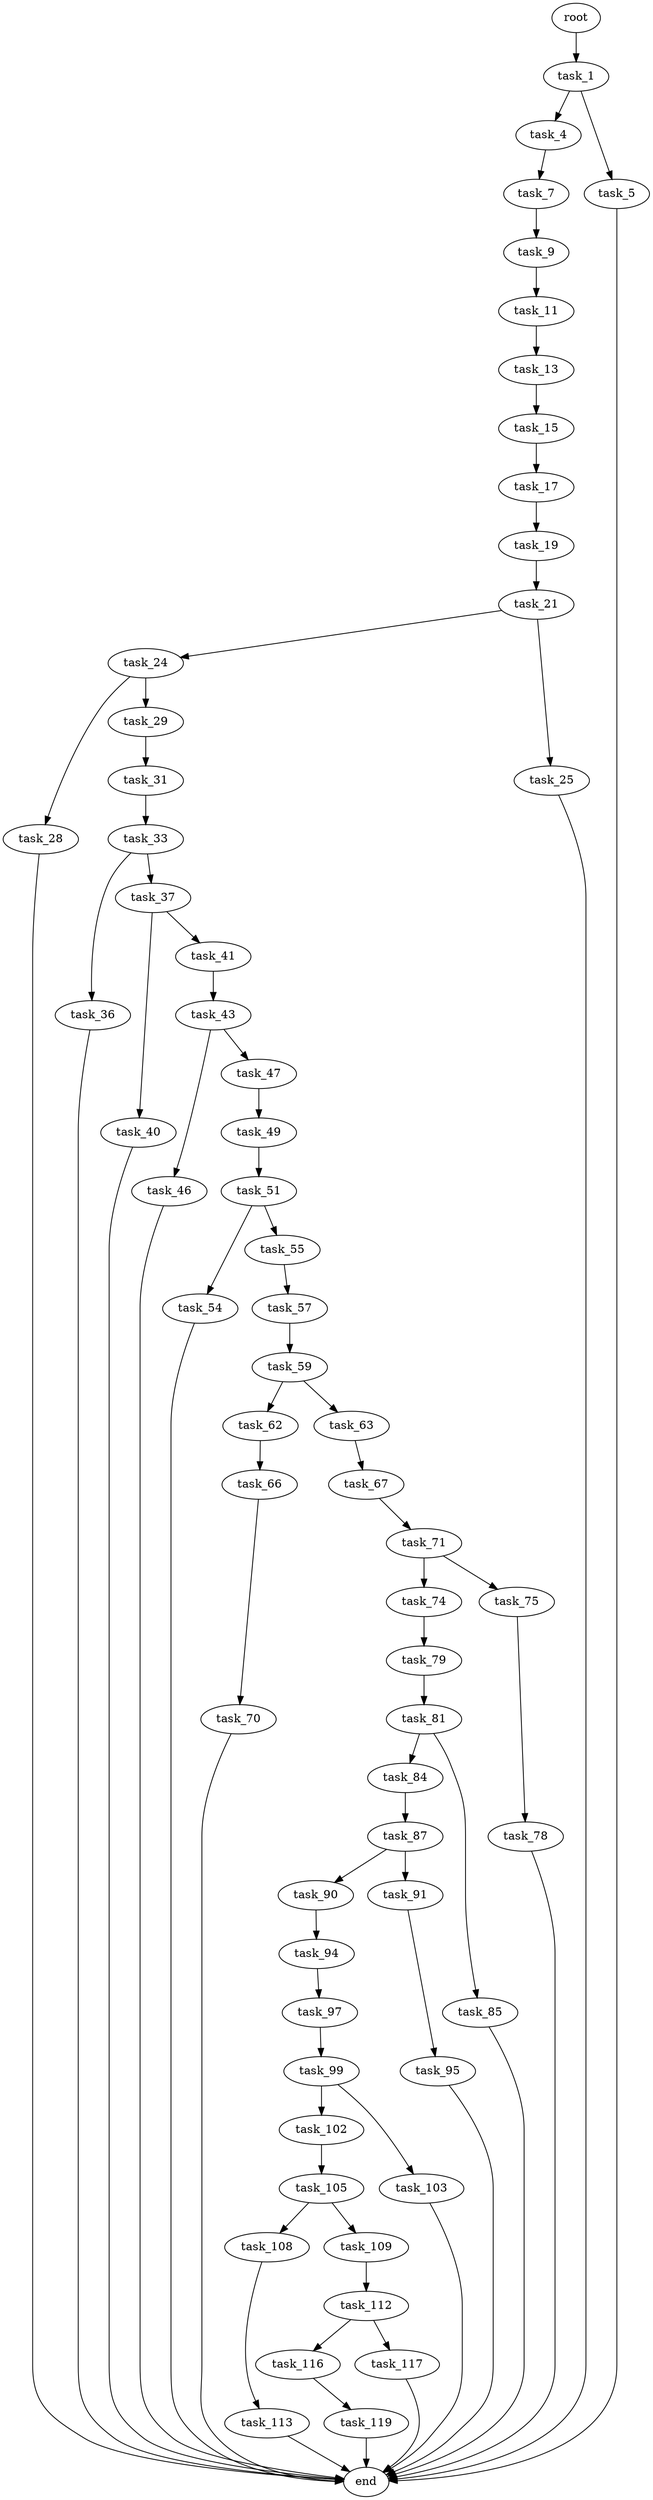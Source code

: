 digraph G {
  root [size="0.000000"];
  task_1 [size="1073741824000.000000"];
  task_4 [size="450224639813.000000"];
  task_5 [size="134217728000.000000"];
  task_7 [size="1082889220742.000000"];
  end [size="0.000000"];
  task_9 [size="220048542752.000000"];
  task_11 [size="31580642832.000000"];
  task_13 [size="8589934592.000000"];
  task_15 [size="28577546162.000000"];
  task_17 [size="1073741824000.000000"];
  task_19 [size="485744914304.000000"];
  task_21 [size="6996344002.000000"];
  task_24 [size="21733847778.000000"];
  task_25 [size="549755813888.000000"];
  task_28 [size="1480815739.000000"];
  task_29 [size="16433154838.000000"];
  task_31 [size="1260197639.000000"];
  task_33 [size="587581586696.000000"];
  task_36 [size="782757789696.000000"];
  task_37 [size="782757789696.000000"];
  task_40 [size="134217728000.000000"];
  task_41 [size="161313210264.000000"];
  task_43 [size="368293445632.000000"];
  task_46 [size="134217728000.000000"];
  task_47 [size="134217728000.000000"];
  task_49 [size="978388835029.000000"];
  task_51 [size="49616062764.000000"];
  task_54 [size="8589934592.000000"];
  task_55 [size="569145969072.000000"];
  task_57 [size="10759733202.000000"];
  task_59 [size="549755813888.000000"];
  task_62 [size="33525991806.000000"];
  task_63 [size="4201450264.000000"];
  task_66 [size="134217728000.000000"];
  task_67 [size="10114366140.000000"];
  task_70 [size="6182481016.000000"];
  task_71 [size="1073741824000.000000"];
  task_74 [size="549755813888.000000"];
  task_75 [size="782757789696.000000"];
  task_79 [size="342811842807.000000"];
  task_78 [size="22600538358.000000"];
  task_81 [size="1073741824000.000000"];
  task_84 [size="1073741824000.000000"];
  task_85 [size="549755813888.000000"];
  task_87 [size="1073741824000.000000"];
  task_90 [size="231928233984.000000"];
  task_91 [size="231928233984.000000"];
  task_94 [size="8589934592.000000"];
  task_95 [size="4367419358.000000"];
  task_97 [size="134217728000.000000"];
  task_99 [size="3620077952.000000"];
  task_102 [size="11569919589.000000"];
  task_103 [size="35814422938.000000"];
  task_105 [size="1455982832.000000"];
  task_108 [size="134217728000.000000"];
  task_109 [size="25558574962.000000"];
  task_113 [size="46231653284.000000"];
  task_112 [size="782757789696.000000"];
  task_116 [size="231928233984.000000"];
  task_117 [size="8589934592.000000"];
  task_119 [size="8589934592.000000"];

  root -> task_1 [size="1.000000"];
  task_1 -> task_4 [size="838860800.000000"];
  task_1 -> task_5 [size="838860800.000000"];
  task_4 -> task_7 [size="301989888.000000"];
  task_5 -> end [size="1.000000"];
  task_7 -> task_9 [size="838860800.000000"];
  task_9 -> task_11 [size="679477248.000000"];
  task_11 -> task_13 [size="536870912.000000"];
  task_13 -> task_15 [size="33554432.000000"];
  task_15 -> task_17 [size="536870912.000000"];
  task_17 -> task_19 [size="838860800.000000"];
  task_19 -> task_21 [size="536870912.000000"];
  task_21 -> task_24 [size="134217728.000000"];
  task_21 -> task_25 [size="134217728.000000"];
  task_24 -> task_28 [size="679477248.000000"];
  task_24 -> task_29 [size="679477248.000000"];
  task_25 -> end [size="1.000000"];
  task_28 -> end [size="1.000000"];
  task_29 -> task_31 [size="411041792.000000"];
  task_31 -> task_33 [size="75497472.000000"];
  task_33 -> task_36 [size="536870912.000000"];
  task_33 -> task_37 [size="536870912.000000"];
  task_36 -> end [size="1.000000"];
  task_37 -> task_40 [size="679477248.000000"];
  task_37 -> task_41 [size="679477248.000000"];
  task_40 -> end [size="1.000000"];
  task_41 -> task_43 [size="134217728.000000"];
  task_43 -> task_46 [size="411041792.000000"];
  task_43 -> task_47 [size="411041792.000000"];
  task_46 -> end [size="1.000000"];
  task_47 -> task_49 [size="209715200.000000"];
  task_49 -> task_51 [size="679477248.000000"];
  task_51 -> task_54 [size="75497472.000000"];
  task_51 -> task_55 [size="75497472.000000"];
  task_54 -> end [size="1.000000"];
  task_55 -> task_57 [size="411041792.000000"];
  task_57 -> task_59 [size="301989888.000000"];
  task_59 -> task_62 [size="536870912.000000"];
  task_59 -> task_63 [size="536870912.000000"];
  task_62 -> task_66 [size="838860800.000000"];
  task_63 -> task_67 [size="411041792.000000"];
  task_66 -> task_70 [size="209715200.000000"];
  task_67 -> task_71 [size="536870912.000000"];
  task_70 -> end [size="1.000000"];
  task_71 -> task_74 [size="838860800.000000"];
  task_71 -> task_75 [size="838860800.000000"];
  task_74 -> task_79 [size="536870912.000000"];
  task_75 -> task_78 [size="679477248.000000"];
  task_79 -> task_81 [size="838860800.000000"];
  task_78 -> end [size="1.000000"];
  task_81 -> task_84 [size="838860800.000000"];
  task_81 -> task_85 [size="838860800.000000"];
  task_84 -> task_87 [size="838860800.000000"];
  task_85 -> end [size="1.000000"];
  task_87 -> task_90 [size="838860800.000000"];
  task_87 -> task_91 [size="838860800.000000"];
  task_90 -> task_94 [size="301989888.000000"];
  task_91 -> task_95 [size="301989888.000000"];
  task_94 -> task_97 [size="33554432.000000"];
  task_95 -> end [size="1.000000"];
  task_97 -> task_99 [size="209715200.000000"];
  task_99 -> task_102 [size="301989888.000000"];
  task_99 -> task_103 [size="301989888.000000"];
  task_102 -> task_105 [size="301989888.000000"];
  task_103 -> end [size="1.000000"];
  task_105 -> task_108 [size="75497472.000000"];
  task_105 -> task_109 [size="75497472.000000"];
  task_108 -> task_113 [size="209715200.000000"];
  task_109 -> task_112 [size="536870912.000000"];
  task_113 -> end [size="1.000000"];
  task_112 -> task_116 [size="679477248.000000"];
  task_112 -> task_117 [size="679477248.000000"];
  task_116 -> task_119 [size="301989888.000000"];
  task_117 -> end [size="1.000000"];
  task_119 -> end [size="1.000000"];
}
